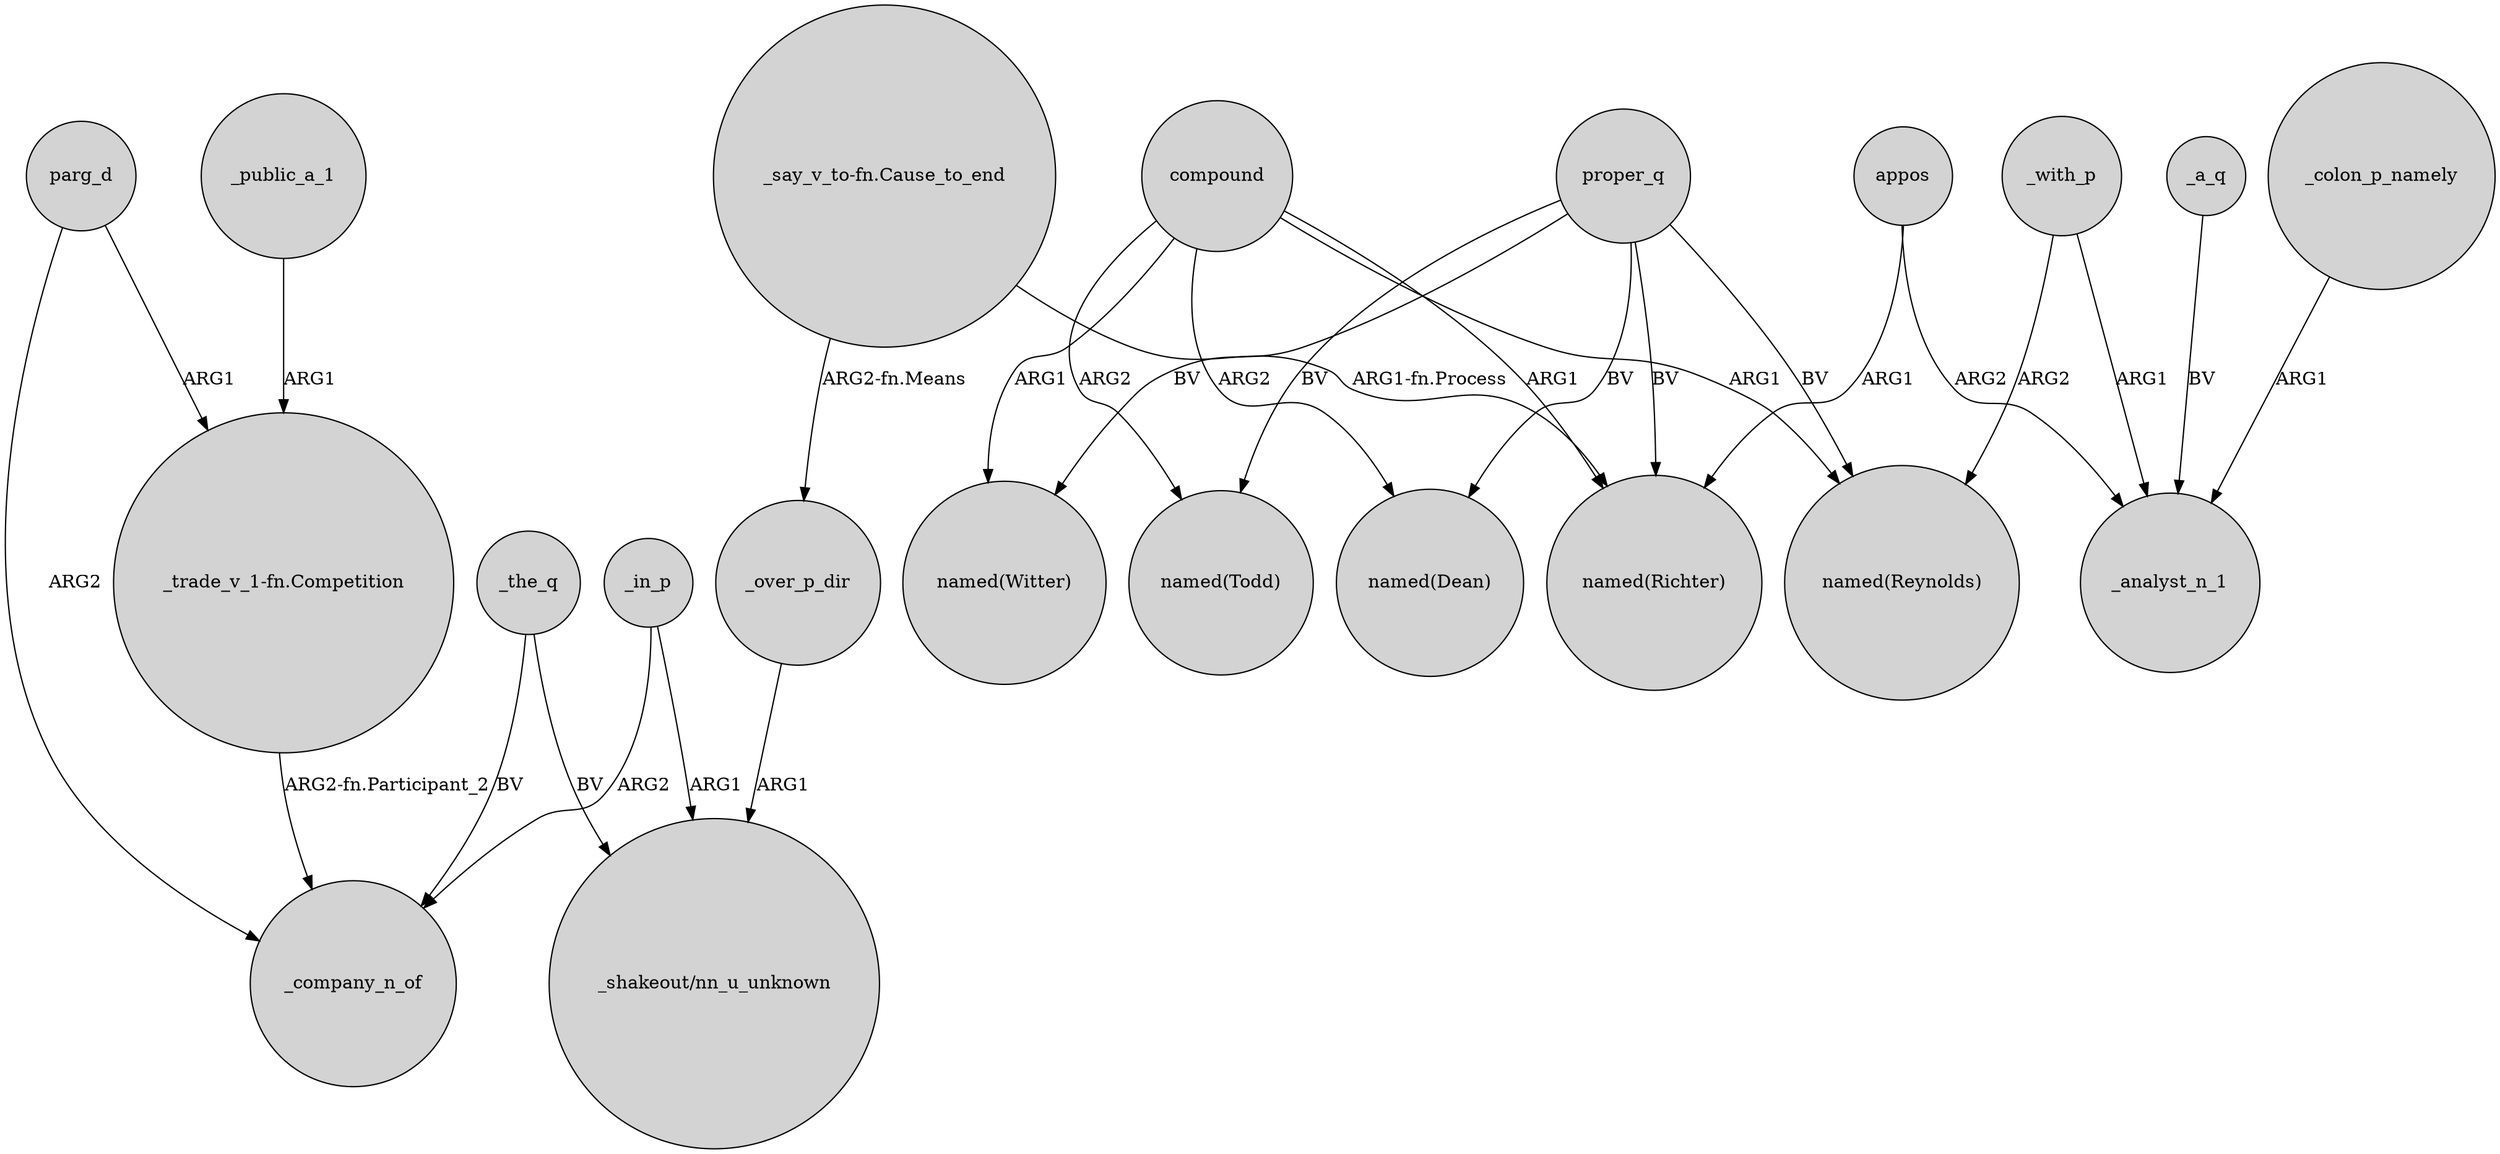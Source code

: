digraph {
	node [shape=circle style=filled]
	_in_p -> _company_n_of [label=ARG2]
	compound -> "named(Dean)" [label=ARG2]
	compound -> "named(Richter)" [label=ARG1]
	_over_p_dir -> "_shakeout/nn_u_unknown" [label=ARG1]
	parg_d -> "_trade_v_1-fn.Competition" [label=ARG1]
	_with_p -> "named(Reynolds)" [label=ARG2]
	"_say_v_to-fn.Cause_to_end" -> _over_p_dir [label="ARG2-fn.Means"]
	proper_q -> "named(Todd)" [label=BV]
	_public_a_1 -> "_trade_v_1-fn.Competition" [label=ARG1]
	_with_p -> _analyst_n_1 [label=ARG1]
	parg_d -> _company_n_of [label=ARG2]
	_in_p -> "_shakeout/nn_u_unknown" [label=ARG1]
	"_say_v_to-fn.Cause_to_end" -> "named(Richter)" [label="ARG1-fn.Process"]
	proper_q -> "named(Witter)" [label=BV]
	_a_q -> _analyst_n_1 [label=BV]
	_the_q -> "_shakeout/nn_u_unknown" [label=BV]
	appos -> _analyst_n_1 [label=ARG2]
	"_trade_v_1-fn.Competition" -> _company_n_of [label="ARG2-fn.Participant_2"]
	proper_q -> "named(Richter)" [label=BV]
	compound -> "named(Todd)" [label=ARG2]
	proper_q -> "named(Reynolds)" [label=BV]
	appos -> "named(Richter)" [label=ARG1]
	compound -> "named(Reynolds)" [label=ARG1]
	proper_q -> "named(Dean)" [label=BV]
	_the_q -> _company_n_of [label=BV]
	_colon_p_namely -> _analyst_n_1 [label=ARG1]
	compound -> "named(Witter)" [label=ARG1]
}
